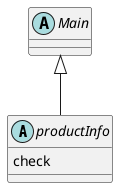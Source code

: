 @startuml
'https://plantuml.com/class-diagram

abstract class productInfo {
    check
}
abstract class Main

Main <|-- productInfo

@enduml